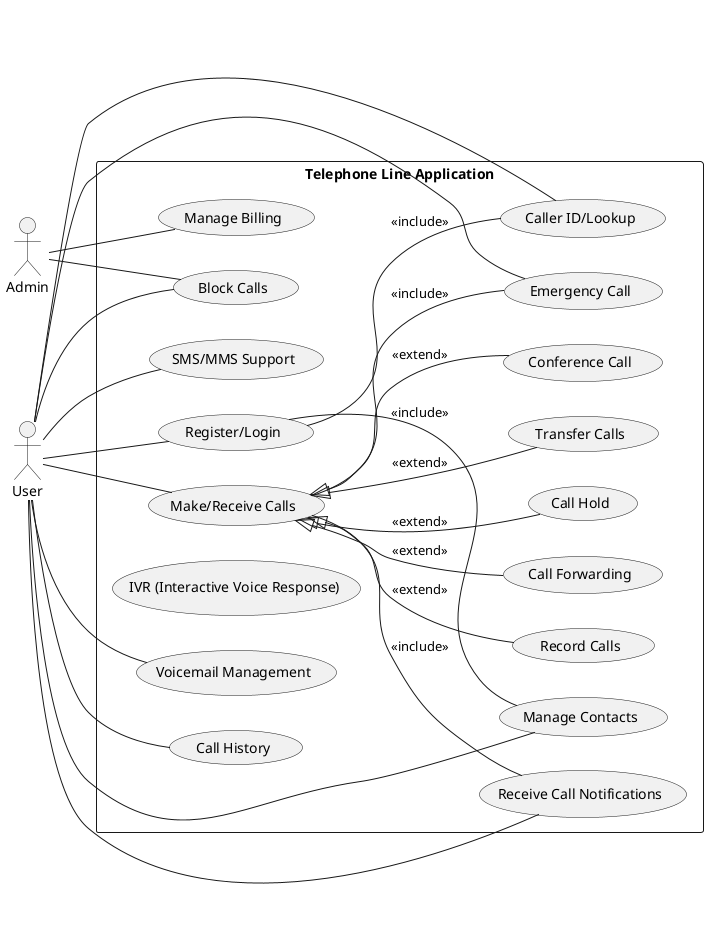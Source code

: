 @startuml
left to right direction
actor User
actor "Admin" as Admin

rectangle "Telephone Line Application" {
    usecase "Register/Login" as UC1
    usecase "Manage Contacts" as UC2
    usecase "Make/Receive Calls" as UC3
    usecase "Voicemail Management" as UC4
    usecase "Call Hold" as UC5
    usecase "Transfer Calls" as UC6
    usecase "Conference Call" as UC7
    usecase "Call History" as UC8
    usecase "Block Calls" as UC9
    usecase "Receive Call Notifications" as UC10
    usecase "Record Calls" as UC11
    usecase "IVR (Interactive Voice Response)" as UC12
    usecase "Call Forwarding" as UC13
    usecase "Emergency Call" as UC14
    usecase "Caller ID/Lookup" as UC16
    usecase "Manage Billing" as UC17
    usecase "SMS/MMS Support" as UC18
}

User -- UC1
User -- UC2
User -- UC3
User -- UC4
User -- UC8
User -- UC9
User -- UC10
User -- UC14
User -- UC16
User -- UC18

Admin -- UC9
Admin -- UC17


UC3 <|-- UC5 : <<extend>>
UC3 <|-- UC6 : <<extend>>
UC3 <|-- UC7 : <<extend>>
UC3 <|-- UC11 : <<extend>>
UC3 <|-- UC13 : <<extend>>

UC1 -- UC2 : <<include>>
UC1 -- UC16 : <<include>>
UC3 -- UC10 : <<include>>
UC3 -- UC14 : <<include>>

@enduml
